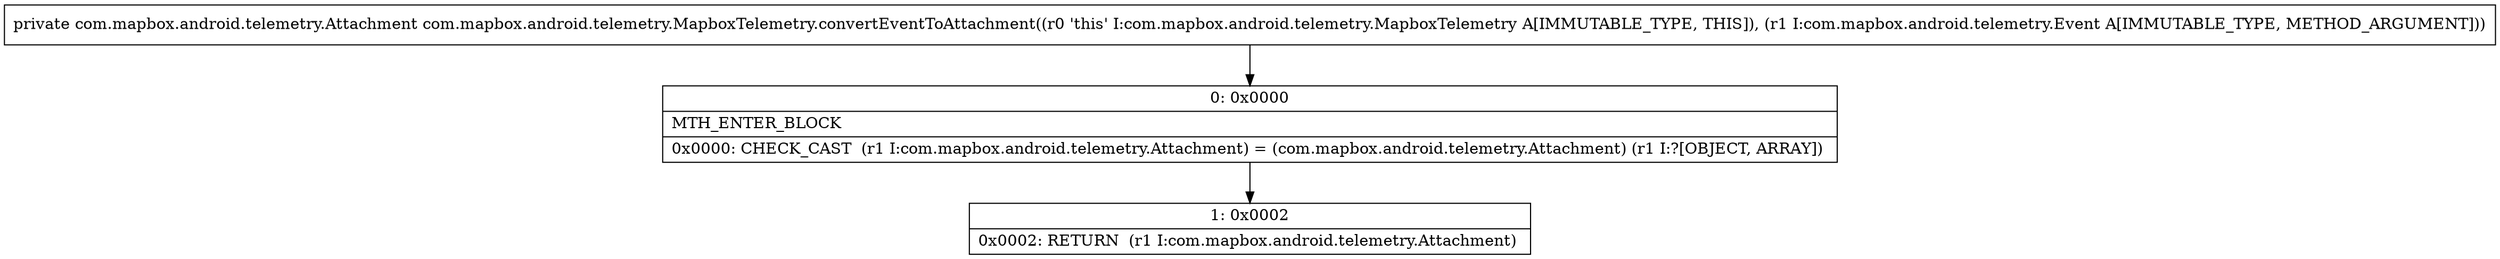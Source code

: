 digraph "CFG forcom.mapbox.android.telemetry.MapboxTelemetry.convertEventToAttachment(Lcom\/mapbox\/android\/telemetry\/Event;)Lcom\/mapbox\/android\/telemetry\/Attachment;" {
Node_0 [shape=record,label="{0\:\ 0x0000|MTH_ENTER_BLOCK\l|0x0000: CHECK_CAST  (r1 I:com.mapbox.android.telemetry.Attachment) = (com.mapbox.android.telemetry.Attachment) (r1 I:?[OBJECT, ARRAY]) \l}"];
Node_1 [shape=record,label="{1\:\ 0x0002|0x0002: RETURN  (r1 I:com.mapbox.android.telemetry.Attachment) \l}"];
MethodNode[shape=record,label="{private com.mapbox.android.telemetry.Attachment com.mapbox.android.telemetry.MapboxTelemetry.convertEventToAttachment((r0 'this' I:com.mapbox.android.telemetry.MapboxTelemetry A[IMMUTABLE_TYPE, THIS]), (r1 I:com.mapbox.android.telemetry.Event A[IMMUTABLE_TYPE, METHOD_ARGUMENT])) }"];
MethodNode -> Node_0;
Node_0 -> Node_1;
}

